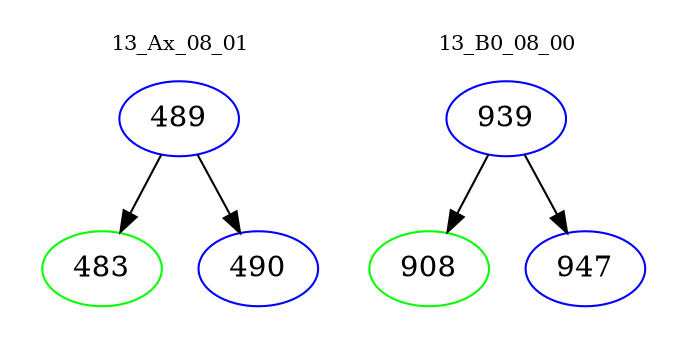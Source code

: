 digraph{
subgraph cluster_0 {
color = white
label = "13_Ax_08_01";
fontsize=10;
T0_489 [label="489", color="blue"]
T0_489 -> T0_483 [color="black"]
T0_483 [label="483", color="green"]
T0_489 -> T0_490 [color="black"]
T0_490 [label="490", color="blue"]
}
subgraph cluster_1 {
color = white
label = "13_B0_08_00";
fontsize=10;
T1_939 [label="939", color="blue"]
T1_939 -> T1_908 [color="black"]
T1_908 [label="908", color="green"]
T1_939 -> T1_947 [color="black"]
T1_947 [label="947", color="blue"]
}
}
